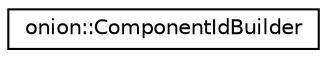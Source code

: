 digraph "Graphical Class Hierarchy"
{
 // LATEX_PDF_SIZE
  edge [fontname="Helvetica",fontsize="10",labelfontname="Helvetica",labelfontsize="10"];
  node [fontname="Helvetica",fontsize="10",shape=record];
  rankdir="LR";
  Node0 [label="onion::ComponentIdBuilder",height=0.2,width=0.4,color="black", fillcolor="white", style="filled",URL="$classonion_1_1_component_id_builder.html",tooltip="Builder to create a componentID."];
}
